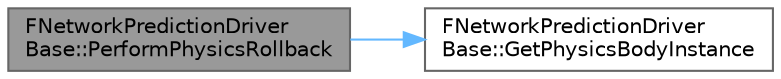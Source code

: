 digraph "FNetworkPredictionDriverBase::PerformPhysicsRollback"
{
 // INTERACTIVE_SVG=YES
 // LATEX_PDF_SIZE
  bgcolor="transparent";
  edge [fontname=Helvetica,fontsize=10,labelfontname=Helvetica,labelfontsize=10];
  node [fontname=Helvetica,fontsize=10,shape=box,height=0.2,width=0.4];
  rankdir="LR";
  Node1 [id="Node000001",label="FNetworkPredictionDriver\lBase::PerformPhysicsRollback",height=0.2,width=0.4,color="gray40", fillcolor="grey60", style="filled", fontcolor="black",tooltip=" "];
  Node1 -> Node2 [id="edge1_Node000001_Node000002",color="steelblue1",style="solid",tooltip=" "];
  Node2 [id="Node000002",label="FNetworkPredictionDriver\lBase::GetPhysicsBodyInstance",height=0.2,width=0.4,color="grey40", fillcolor="white", style="filled",URL="$d9/d6a/structFNetworkPredictionDriverBase.html#a0695e506f9d4434d8cffd0f5cea06381",tooltip=" "];
}
